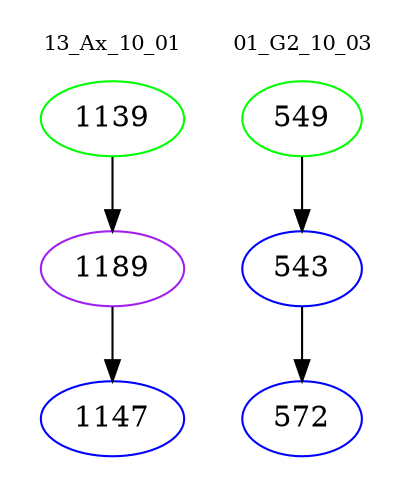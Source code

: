 digraph{
subgraph cluster_0 {
color = white
label = "13_Ax_10_01";
fontsize=10;
T0_1139 [label="1139", color="green"]
T0_1139 -> T0_1189 [color="black"]
T0_1189 [label="1189", color="purple"]
T0_1189 -> T0_1147 [color="black"]
T0_1147 [label="1147", color="blue"]
}
subgraph cluster_1 {
color = white
label = "01_G2_10_03";
fontsize=10;
T1_549 [label="549", color="green"]
T1_549 -> T1_543 [color="black"]
T1_543 [label="543", color="blue"]
T1_543 -> T1_572 [color="black"]
T1_572 [label="572", color="blue"]
}
}
